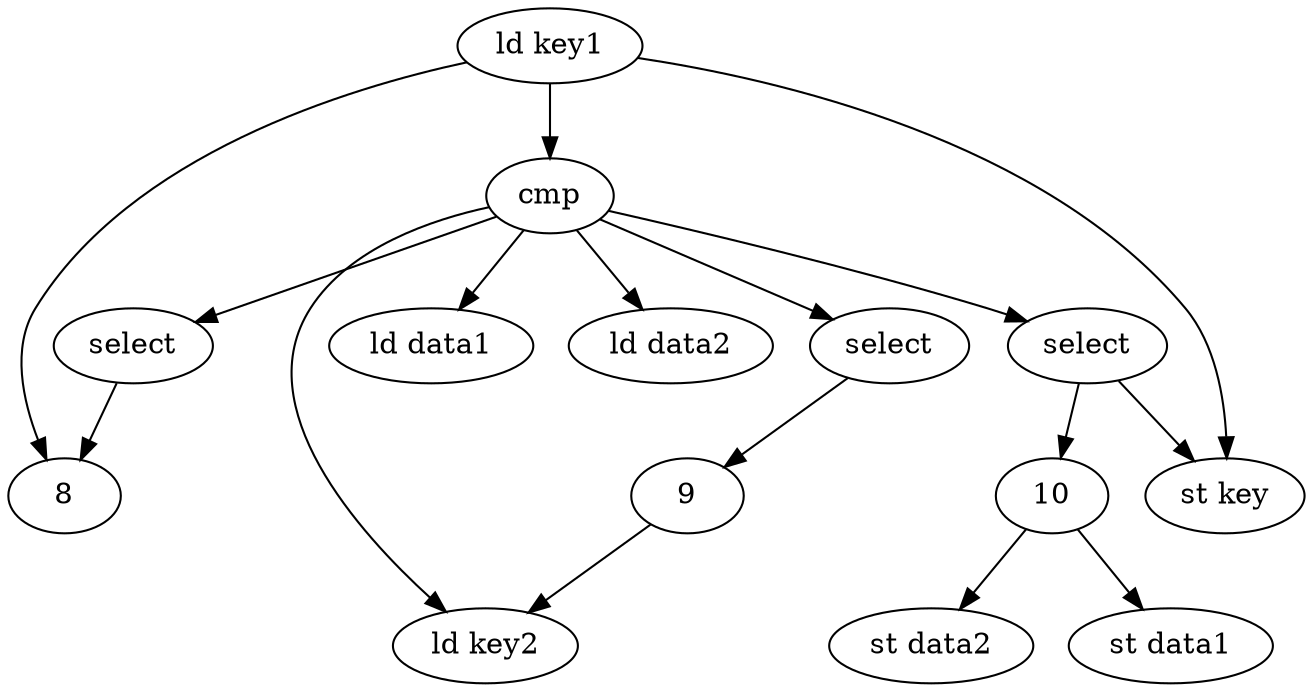 digraph Streaming_Database_Join {

0 [label = "ld key1"]
1 [label = "ld key2"]
2 [label = "cmp"]
3 [label = "select"]
4 [label = "select"]
5 [label = "select"]
6 [label = "ld data1"]
7 [label = "ld data2"]
//8 [label = "++"]
//9 [label = "++"]
//10 [label = "++"]
11 [label = "st data1"]
12 [label = "st data2"]
13 [label = "st key"]

0 -> 2
0 -> 13
//1 -> 2
2 -> 1
2 -> 3
2 -> 4
2 -> 5
2 -> 6
2 -> 7
3 -> 8
4 -> 9
5 -> 10
5 -> 13
//8 -> 8
//8 -> 0
0 -> 8
//9 -> 9 
9 -> 1
//10 -> 10
10 -> 11
10 -> 12
}